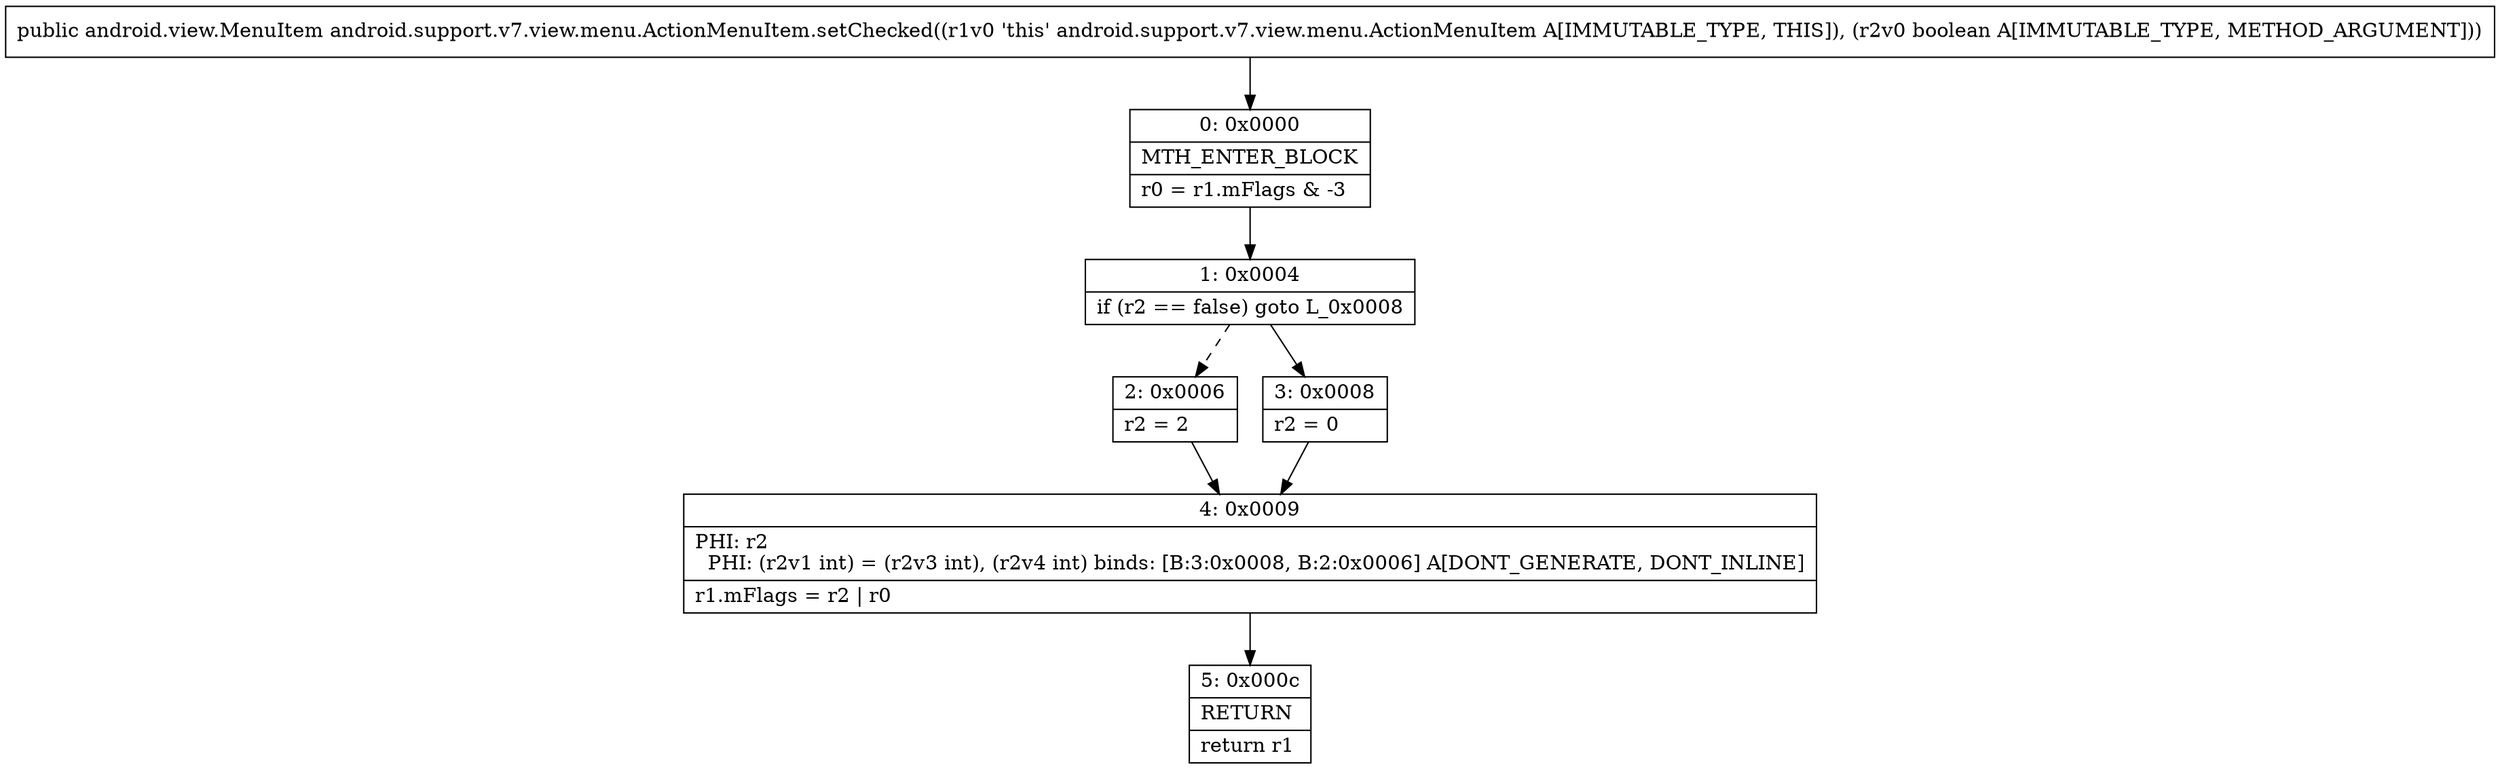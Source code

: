 digraph "CFG forandroid.support.v7.view.menu.ActionMenuItem.setChecked(Z)Landroid\/view\/MenuItem;" {
Node_0 [shape=record,label="{0\:\ 0x0000|MTH_ENTER_BLOCK\l|r0 = r1.mFlags & \-3\l}"];
Node_1 [shape=record,label="{1\:\ 0x0004|if (r2 == false) goto L_0x0008\l}"];
Node_2 [shape=record,label="{2\:\ 0x0006|r2 = 2\l}"];
Node_3 [shape=record,label="{3\:\ 0x0008|r2 = 0\l}"];
Node_4 [shape=record,label="{4\:\ 0x0009|PHI: r2 \l  PHI: (r2v1 int) = (r2v3 int), (r2v4 int) binds: [B:3:0x0008, B:2:0x0006] A[DONT_GENERATE, DONT_INLINE]\l|r1.mFlags = r2 \| r0\l}"];
Node_5 [shape=record,label="{5\:\ 0x000c|RETURN\l|return r1\l}"];
MethodNode[shape=record,label="{public android.view.MenuItem android.support.v7.view.menu.ActionMenuItem.setChecked((r1v0 'this' android.support.v7.view.menu.ActionMenuItem A[IMMUTABLE_TYPE, THIS]), (r2v0 boolean A[IMMUTABLE_TYPE, METHOD_ARGUMENT])) }"];
MethodNode -> Node_0;
Node_0 -> Node_1;
Node_1 -> Node_2[style=dashed];
Node_1 -> Node_3;
Node_2 -> Node_4;
Node_3 -> Node_4;
Node_4 -> Node_5;
}

